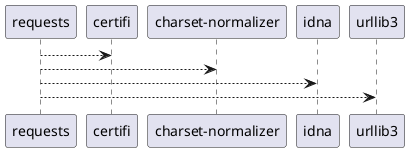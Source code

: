 @startuml
"requests" --> "certifi"
"requests" --> "charset-normalizer"
"requests" --> "idna"
"requests" --> "urllib3"
@enduml